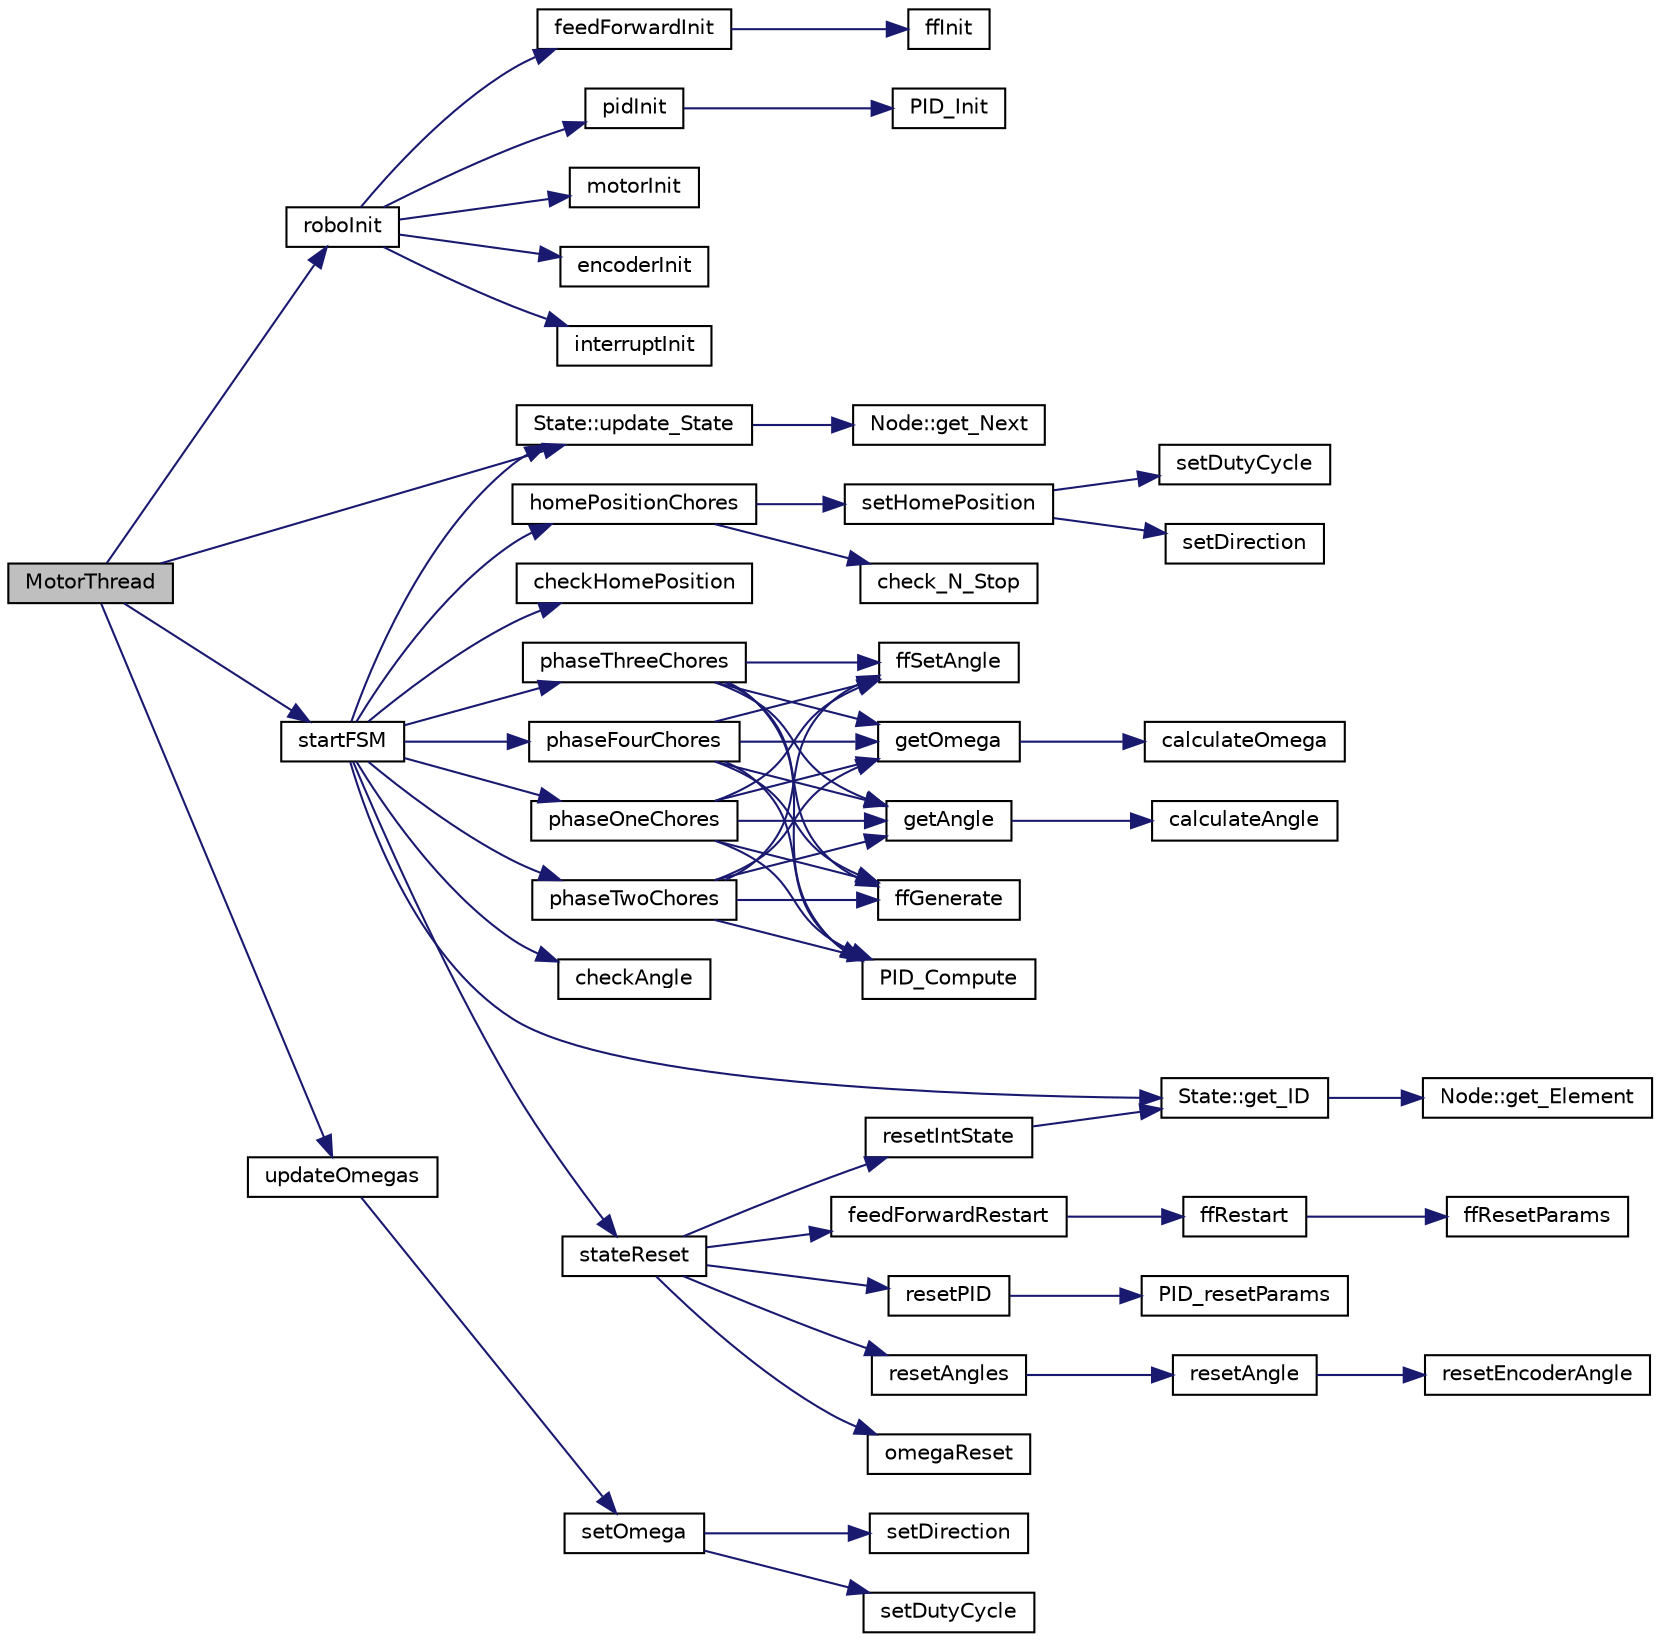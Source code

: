digraph "MotorThread"
{
 // INTERACTIVE_SVG=YES
 // LATEX_PDF_SIZE
  edge [fontname="Helvetica",fontsize="10",labelfontname="Helvetica",labelfontsize="10"];
  node [fontname="Helvetica",fontsize="10",shape=record];
  rankdir="LR";
  Node0 [label="MotorThread",height=0.2,width=0.4,color="black", fillcolor="grey75", style="filled", fontcolor="black",tooltip="Function implementing the Motor thread."];
  Node0 -> Node1 [color="midnightblue",fontsize="10",style="solid",fontname="Helvetica"];
  Node1 [label="roboInit",height=0.2,width=0.4,color="black", fillcolor="white", style="filled",URL="$robo__init_8h.html#a6af11c32fc2150cfee6cb28c77c5f5bb",tooltip=" "];
  Node1 -> Node2 [color="midnightblue",fontsize="10",style="solid",fontname="Helvetica"];
  Node2 [label="pidInit",height=0.2,width=0.4,color="black", fillcolor="white", style="filled",URL="$robo__init_8cpp.html#a54768e126d9accbdd7232d9fa5adfdfd",tooltip=" "];
  Node2 -> Node3 [color="midnightblue",fontsize="10",style="solid",fontname="Helvetica"];
  Node3 [label="PID_Init",height=0.2,width=0.4,color="black", fillcolor="white", style="filled",URL="$pid_8h.html#ab1ec8374891dd77c2800defdb6d656d9",tooltip=" "];
  Node1 -> Node4 [color="midnightblue",fontsize="10",style="solid",fontname="Helvetica"];
  Node4 [label="motorInit",height=0.2,width=0.4,color="black", fillcolor="white", style="filled",URL="$robo__init_8cpp.html#aa29e2982047be0f7afbb10c8d6f3f5c3",tooltip=" "];
  Node1 -> Node5 [color="midnightblue",fontsize="10",style="solid",fontname="Helvetica"];
  Node5 [label="encoderInit",height=0.2,width=0.4,color="black", fillcolor="white", style="filled",URL="$robo__init_8cpp.html#aa8c681c8b873261098816919e87bc51f",tooltip=" "];
  Node1 -> Node6 [color="midnightblue",fontsize="10",style="solid",fontname="Helvetica"];
  Node6 [label="interruptInit",height=0.2,width=0.4,color="black", fillcolor="white", style="filled",URL="$robo__init_8cpp.html#acb72a5b72c169f53d60303e2fe328604",tooltip=" "];
  Node1 -> Node7 [color="midnightblue",fontsize="10",style="solid",fontname="Helvetica"];
  Node7 [label="feedForwardInit",height=0.2,width=0.4,color="black", fillcolor="white", style="filled",URL="$robo__init_8cpp.html#aed68f7e445df26f4554ed8dce59e6bba",tooltip=" "];
  Node7 -> Node8 [color="midnightblue",fontsize="10",style="solid",fontname="Helvetica"];
  Node8 [label="ffInit",height=0.2,width=0.4,color="black", fillcolor="white", style="filled",URL="$feed__forward_8h.html#a099ddbbc8182217be26991e7f47b5dba",tooltip=" "];
  Node0 -> Node9 [color="midnightblue",fontsize="10",style="solid",fontname="Helvetica"];
  Node9 [label="State::update_State",height=0.2,width=0.4,color="black", fillcolor="white", style="filled",URL="$class_state.html#a7d18b97f26e4689c480f43796e11cefb",tooltip=" "];
  Node9 -> Node10 [color="midnightblue",fontsize="10",style="solid",fontname="Helvetica"];
  Node10 [label="Node::get_Next",height=0.2,width=0.4,color="black", fillcolor="white", style="filled",URL="$class_node.html#a6145a7e4cefa2149d957245155e9c5b3",tooltip=" "];
  Node0 -> Node11 [color="midnightblue",fontsize="10",style="solid",fontname="Helvetica"];
  Node11 [label="startFSM",height=0.2,width=0.4,color="black", fillcolor="white", style="filled",URL="$fsm_8h.html#a8595df030ecf8d06fd7e29a6a5b871d3",tooltip=" "];
  Node11 -> Node12 [color="midnightblue",fontsize="10",style="solid",fontname="Helvetica"];
  Node12 [label="State::get_ID",height=0.2,width=0.4,color="black", fillcolor="white", style="filled",URL="$class_state.html#a35209c100512b5122b13b148bbdf48d6",tooltip=" "];
  Node12 -> Node13 [color="midnightblue",fontsize="10",style="solid",fontname="Helvetica"];
  Node13 [label="Node::get_Element",height=0.2,width=0.4,color="black", fillcolor="white", style="filled",URL="$class_node.html#a313d582ccee069999fdf6b9db84c4735",tooltip=" "];
  Node11 -> Node14 [color="midnightblue",fontsize="10",style="solid",fontname="Helvetica"];
  Node14 [label="homePositionChores",height=0.2,width=0.4,color="black", fillcolor="white", style="filled",URL="$fsm__tasks_8h.html#ad8436396860f47d47265be22a27c0d34",tooltip=" "];
  Node14 -> Node15 [color="midnightblue",fontsize="10",style="solid",fontname="Helvetica"];
  Node15 [label="setHomePosition",height=0.2,width=0.4,color="black", fillcolor="white", style="filled",URL="$fsm__tasks_8cpp.html#a951174264dcc060f19926f9c27dc0070",tooltip=" "];
  Node15 -> Node16 [color="midnightblue",fontsize="10",style="solid",fontname="Helvetica"];
  Node16 [label="setDutyCycle",height=0.2,width=0.4,color="black", fillcolor="white", style="filled",URL="$motor_8h.html#a7b35d0bd88a69d09f5342ab5a54afdb7",tooltip=" "];
  Node15 -> Node17 [color="midnightblue",fontsize="10",style="solid",fontname="Helvetica"];
  Node17 [label="setDirection",height=0.2,width=0.4,color="black", fillcolor="white", style="filled",URL="$motor_8h.html#a4c86bb6df9dcabd3a988533402bbf5b3",tooltip=" "];
  Node14 -> Node18 [color="midnightblue",fontsize="10",style="solid",fontname="Helvetica"];
  Node18 [label="check_N_Stop",height=0.2,width=0.4,color="black", fillcolor="white", style="filled",URL="$fsm__tasks_8cpp.html#ae9a7bd0ce9937ce97f5914b499c5f1b9",tooltip=" "];
  Node11 -> Node19 [color="midnightblue",fontsize="10",style="solid",fontname="Helvetica"];
  Node19 [label="checkHomePosition",height=0.2,width=0.4,color="black", fillcolor="white", style="filled",URL="$check_8h.html#a450e88f9ddb2d4edcc2be69c96264ad9",tooltip=" "];
  Node11 -> Node20 [color="midnightblue",fontsize="10",style="solid",fontname="Helvetica"];
  Node20 [label="stateReset",height=0.2,width=0.4,color="black", fillcolor="white", style="filled",URL="$fsm__tasks_8h.html#a102ba240f4ef34d1affd006ca8c84d1c",tooltip=" "];
  Node20 -> Node21 [color="midnightblue",fontsize="10",style="solid",fontname="Helvetica"];
  Node21 [label="resetPID",height=0.2,width=0.4,color="black", fillcolor="white", style="filled",URL="$fsm__tasks_8cpp.html#a7ed832c322d19c4895a1bddc4464e68a",tooltip=" "];
  Node21 -> Node22 [color="midnightblue",fontsize="10",style="solid",fontname="Helvetica"];
  Node22 [label="PID_resetParams",height=0.2,width=0.4,color="black", fillcolor="white", style="filled",URL="$pid_8h.html#a1501b0698d649b1338acb5b94d33a74e",tooltip=" "];
  Node20 -> Node23 [color="midnightblue",fontsize="10",style="solid",fontname="Helvetica"];
  Node23 [label="resetAngles",height=0.2,width=0.4,color="black", fillcolor="white", style="filled",URL="$fsm__tasks_8cpp.html#ae9c1e257b20243fa0c4cec0aeb85a413",tooltip=" "];
  Node23 -> Node24 [color="midnightblue",fontsize="10",style="solid",fontname="Helvetica"];
  Node24 [label="resetAngle",height=0.2,width=0.4,color="black", fillcolor="white", style="filled",URL="$motor_8h.html#a8032ecaad8cd4f894a21239aa0fd3655",tooltip=" "];
  Node24 -> Node25 [color="midnightblue",fontsize="10",style="solid",fontname="Helvetica"];
  Node25 [label="resetEncoderAngle",height=0.2,width=0.4,color="black", fillcolor="white", style="filled",URL="$encoder_8h.html#a3fc84256dfb2593e3439a52964bf3fcb",tooltip=" "];
  Node20 -> Node26 [color="midnightblue",fontsize="10",style="solid",fontname="Helvetica"];
  Node26 [label="omegaReset",height=0.2,width=0.4,color="black", fillcolor="white", style="filled",URL="$fsm__tasks_8cpp.html#af37eb6abc8f9b2ef23a843d4fdc73261",tooltip=" "];
  Node20 -> Node27 [color="midnightblue",fontsize="10",style="solid",fontname="Helvetica"];
  Node27 [label="resetIntState",height=0.2,width=0.4,color="black", fillcolor="white", style="filled",URL="$fsm__tasks_8cpp.html#aa37a9b342f76b7939b17267bc7843eb4",tooltip=" "];
  Node27 -> Node12 [color="midnightblue",fontsize="10",style="solid",fontname="Helvetica"];
  Node20 -> Node28 [color="midnightblue",fontsize="10",style="solid",fontname="Helvetica"];
  Node28 [label="feedForwardRestart",height=0.2,width=0.4,color="black", fillcolor="white", style="filled",URL="$fsm__tasks_8cpp.html#add6d4487d53f95e6cfb87b45a8c1f879",tooltip=" "];
  Node28 -> Node29 [color="midnightblue",fontsize="10",style="solid",fontname="Helvetica"];
  Node29 [label="ffRestart",height=0.2,width=0.4,color="black", fillcolor="white", style="filled",URL="$feed__forward_8h.html#ae5e0108204ea8630d579a211f74d0293",tooltip=" "];
  Node29 -> Node30 [color="midnightblue",fontsize="10",style="solid",fontname="Helvetica"];
  Node30 [label="ffResetParams",height=0.2,width=0.4,color="black", fillcolor="white", style="filled",URL="$feed__forward_8cpp.html#ab04bccdcaf0e6c04e6d1b40b8123b6cc",tooltip=" "];
  Node11 -> Node31 [color="midnightblue",fontsize="10",style="solid",fontname="Helvetica"];
  Node31 [label="phaseOneChores",height=0.2,width=0.4,color="black", fillcolor="white", style="filled",URL="$fsm__tasks_8h.html#a4c00c23d0f8bad41f290203b4c4811ae",tooltip=" "];
  Node31 -> Node32 [color="midnightblue",fontsize="10",style="solid",fontname="Helvetica"];
  Node32 [label="ffSetAngle",height=0.2,width=0.4,color="black", fillcolor="white", style="filled",URL="$feed__forward_8h.html#ae10ae33dd6f0daa4af3184654dc14180",tooltip=" "];
  Node31 -> Node33 [color="midnightblue",fontsize="10",style="solid",fontname="Helvetica"];
  Node33 [label="getAngle",height=0.2,width=0.4,color="black", fillcolor="white", style="filled",URL="$motor_8h.html#ad61e65ca99053e8c0529d5bc0841e077",tooltip=" "];
  Node33 -> Node34 [color="midnightblue",fontsize="10",style="solid",fontname="Helvetica"];
  Node34 [label="calculateAngle",height=0.2,width=0.4,color="black", fillcolor="white", style="filled",URL="$encoder_8h.html#a0e52ed1fe11d7039ae5e15b9d129b378",tooltip=" "];
  Node31 -> Node35 [color="midnightblue",fontsize="10",style="solid",fontname="Helvetica"];
  Node35 [label="getOmega",height=0.2,width=0.4,color="black", fillcolor="white", style="filled",URL="$motor_8h.html#a0ab61b12ba059c5a3a387019db70a1cd",tooltip=" "];
  Node35 -> Node36 [color="midnightblue",fontsize="10",style="solid",fontname="Helvetica"];
  Node36 [label="calculateOmega",height=0.2,width=0.4,color="black", fillcolor="white", style="filled",URL="$encoder_8h.html#a803b0a67055fcecc58bd3dac82ffd2ca",tooltip=" "];
  Node31 -> Node37 [color="midnightblue",fontsize="10",style="solid",fontname="Helvetica"];
  Node37 [label="ffGenerate",height=0.2,width=0.4,color="black", fillcolor="white", style="filled",URL="$feed__forward_8h.html#af6a7ed515579cb7da506717cb29034e2",tooltip=" "];
  Node31 -> Node38 [color="midnightblue",fontsize="10",style="solid",fontname="Helvetica"];
  Node38 [label="PID_Compute",height=0.2,width=0.4,color="black", fillcolor="white", style="filled",URL="$pid_8h.html#a03079180c78dab225d7587ddbc52a5d6",tooltip=" "];
  Node11 -> Node39 [color="midnightblue",fontsize="10",style="solid",fontname="Helvetica"];
  Node39 [label="checkAngle",height=0.2,width=0.4,color="black", fillcolor="white", style="filled",URL="$check_8h.html#a9291d57f006acee8bb344b55047b06ab",tooltip=" "];
  Node11 -> Node9 [color="midnightblue",fontsize="10",style="solid",fontname="Helvetica"];
  Node11 -> Node40 [color="midnightblue",fontsize="10",style="solid",fontname="Helvetica"];
  Node40 [label="phaseTwoChores",height=0.2,width=0.4,color="black", fillcolor="white", style="filled",URL="$fsm__tasks_8h.html#a49eecb9eb71cb25aa6e2febae86233b7",tooltip=" "];
  Node40 -> Node32 [color="midnightblue",fontsize="10",style="solid",fontname="Helvetica"];
  Node40 -> Node33 [color="midnightblue",fontsize="10",style="solid",fontname="Helvetica"];
  Node40 -> Node35 [color="midnightblue",fontsize="10",style="solid",fontname="Helvetica"];
  Node40 -> Node37 [color="midnightblue",fontsize="10",style="solid",fontname="Helvetica"];
  Node40 -> Node38 [color="midnightblue",fontsize="10",style="solid",fontname="Helvetica"];
  Node11 -> Node41 [color="midnightblue",fontsize="10",style="solid",fontname="Helvetica"];
  Node41 [label="phaseThreeChores",height=0.2,width=0.4,color="black", fillcolor="white", style="filled",URL="$fsm__tasks_8h.html#a88867d3872592857f530b9168d32172f",tooltip=" "];
  Node41 -> Node32 [color="midnightblue",fontsize="10",style="solid",fontname="Helvetica"];
  Node41 -> Node33 [color="midnightblue",fontsize="10",style="solid",fontname="Helvetica"];
  Node41 -> Node35 [color="midnightblue",fontsize="10",style="solid",fontname="Helvetica"];
  Node41 -> Node37 [color="midnightblue",fontsize="10",style="solid",fontname="Helvetica"];
  Node41 -> Node38 [color="midnightblue",fontsize="10",style="solid",fontname="Helvetica"];
  Node11 -> Node42 [color="midnightblue",fontsize="10",style="solid",fontname="Helvetica"];
  Node42 [label="phaseFourChores",height=0.2,width=0.4,color="black", fillcolor="white", style="filled",URL="$fsm__tasks_8h.html#a10b01151a56d211babd854ae359572a4",tooltip=" "];
  Node42 -> Node32 [color="midnightblue",fontsize="10",style="solid",fontname="Helvetica"];
  Node42 -> Node33 [color="midnightblue",fontsize="10",style="solid",fontname="Helvetica"];
  Node42 -> Node35 [color="midnightblue",fontsize="10",style="solid",fontname="Helvetica"];
  Node42 -> Node37 [color="midnightblue",fontsize="10",style="solid",fontname="Helvetica"];
  Node42 -> Node38 [color="midnightblue",fontsize="10",style="solid",fontname="Helvetica"];
  Node0 -> Node43 [color="midnightblue",fontsize="10",style="solid",fontname="Helvetica"];
  Node43 [label="updateOmegas",height=0.2,width=0.4,color="black", fillcolor="white", style="filled",URL="$fsm__tasks_8h.html#ae731209f0b69976b82d533cf95020ceb",tooltip=" "];
  Node43 -> Node44 [color="midnightblue",fontsize="10",style="solid",fontname="Helvetica"];
  Node44 [label="setOmega",height=0.2,width=0.4,color="black", fillcolor="white", style="filled",URL="$motor_8h.html#a33d021021afc7d72da9988cff84c2c00",tooltip=" "];
  Node44 -> Node45 [color="midnightblue",fontsize="10",style="solid",fontname="Helvetica"];
  Node45 [label="setDirection",height=0.2,width=0.4,color="black", fillcolor="white", style="filled",URL="$motor_8cpp.html#a4c86bb6df9dcabd3a988533402bbf5b3",tooltip=" "];
  Node44 -> Node46 [color="midnightblue",fontsize="10",style="solid",fontname="Helvetica"];
  Node46 [label="setDutyCycle",height=0.2,width=0.4,color="black", fillcolor="white", style="filled",URL="$motor_8cpp.html#a7b35d0bd88a69d09f5342ab5a54afdb7",tooltip=" "];
}
